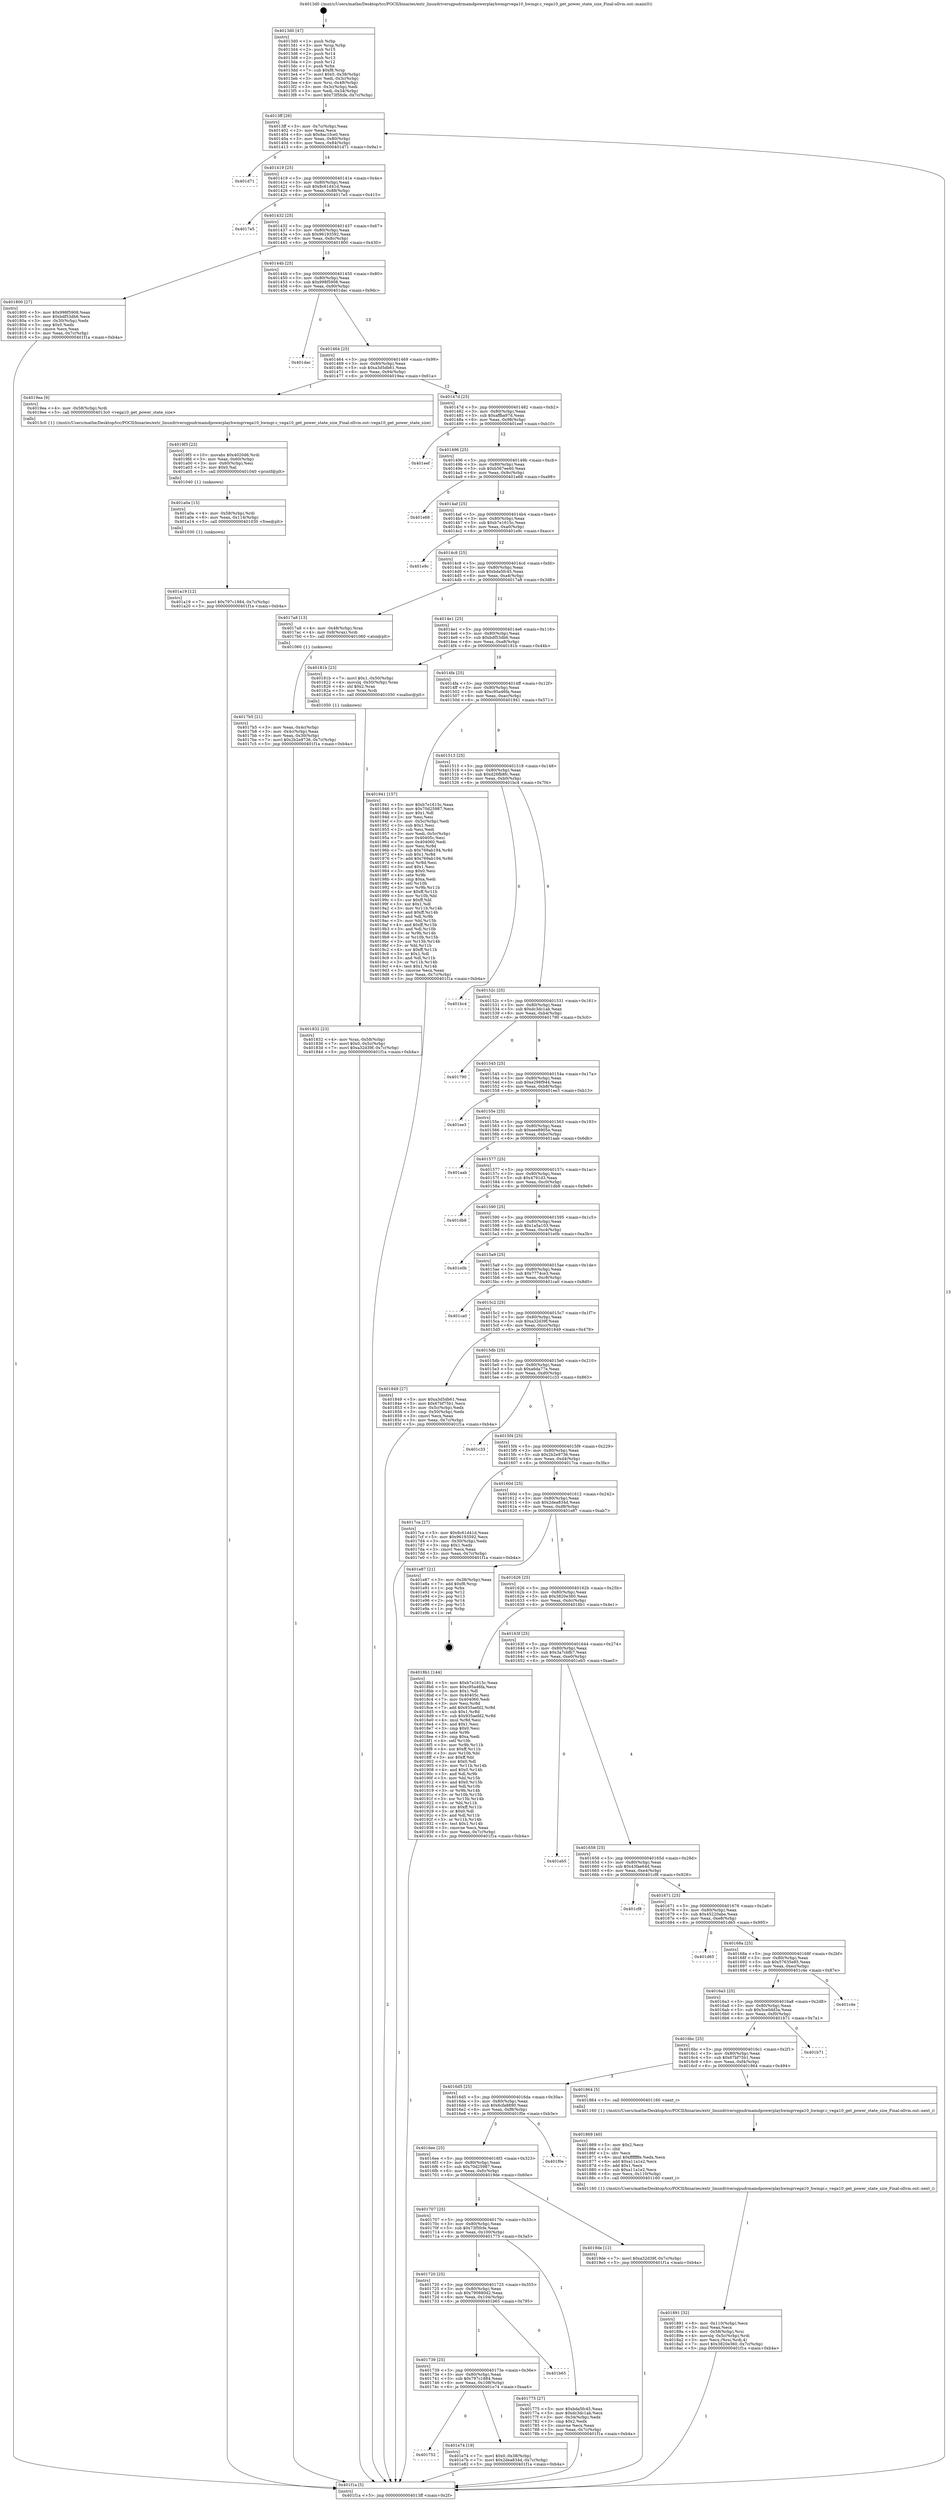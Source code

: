 digraph "0x4013d0" {
  label = "0x4013d0 (/mnt/c/Users/mathe/Desktop/tcc/POCII/binaries/extr_linuxdriversgpudrmamdpowerplayhwmgrvega10_hwmgr.c_vega10_get_power_state_size_Final-ollvm.out::main(0))"
  labelloc = "t"
  node[shape=record]

  Entry [label="",width=0.3,height=0.3,shape=circle,fillcolor=black,style=filled]
  "0x4013ff" [label="{
     0x4013ff [26]\l
     | [instrs]\l
     &nbsp;&nbsp;0x4013ff \<+3\>: mov -0x7c(%rbp),%eax\l
     &nbsp;&nbsp;0x401402 \<+2\>: mov %eax,%ecx\l
     &nbsp;&nbsp;0x401404 \<+6\>: sub $0x8ac1fce0,%ecx\l
     &nbsp;&nbsp;0x40140a \<+3\>: mov %eax,-0x80(%rbp)\l
     &nbsp;&nbsp;0x40140d \<+6\>: mov %ecx,-0x84(%rbp)\l
     &nbsp;&nbsp;0x401413 \<+6\>: je 0000000000401d71 \<main+0x9a1\>\l
  }"]
  "0x401d71" [label="{
     0x401d71\l
  }", style=dashed]
  "0x401419" [label="{
     0x401419 [25]\l
     | [instrs]\l
     &nbsp;&nbsp;0x401419 \<+5\>: jmp 000000000040141e \<main+0x4e\>\l
     &nbsp;&nbsp;0x40141e \<+3\>: mov -0x80(%rbp),%eax\l
     &nbsp;&nbsp;0x401421 \<+5\>: sub $0x8c61d41d,%eax\l
     &nbsp;&nbsp;0x401426 \<+6\>: mov %eax,-0x88(%rbp)\l
     &nbsp;&nbsp;0x40142c \<+6\>: je 00000000004017e5 \<main+0x415\>\l
  }"]
  Exit [label="",width=0.3,height=0.3,shape=circle,fillcolor=black,style=filled,peripheries=2]
  "0x4017e5" [label="{
     0x4017e5\l
  }", style=dashed]
  "0x401432" [label="{
     0x401432 [25]\l
     | [instrs]\l
     &nbsp;&nbsp;0x401432 \<+5\>: jmp 0000000000401437 \<main+0x67\>\l
     &nbsp;&nbsp;0x401437 \<+3\>: mov -0x80(%rbp),%eax\l
     &nbsp;&nbsp;0x40143a \<+5\>: sub $0x96193592,%eax\l
     &nbsp;&nbsp;0x40143f \<+6\>: mov %eax,-0x8c(%rbp)\l
     &nbsp;&nbsp;0x401445 \<+6\>: je 0000000000401800 \<main+0x430\>\l
  }"]
  "0x401752" [label="{
     0x401752\l
  }", style=dashed]
  "0x401800" [label="{
     0x401800 [27]\l
     | [instrs]\l
     &nbsp;&nbsp;0x401800 \<+5\>: mov $0x998f5908,%eax\l
     &nbsp;&nbsp;0x401805 \<+5\>: mov $0xbdf53db6,%ecx\l
     &nbsp;&nbsp;0x40180a \<+3\>: mov -0x30(%rbp),%edx\l
     &nbsp;&nbsp;0x40180d \<+3\>: cmp $0x0,%edx\l
     &nbsp;&nbsp;0x401810 \<+3\>: cmove %ecx,%eax\l
     &nbsp;&nbsp;0x401813 \<+3\>: mov %eax,-0x7c(%rbp)\l
     &nbsp;&nbsp;0x401816 \<+5\>: jmp 0000000000401f1a \<main+0xb4a\>\l
  }"]
  "0x40144b" [label="{
     0x40144b [25]\l
     | [instrs]\l
     &nbsp;&nbsp;0x40144b \<+5\>: jmp 0000000000401450 \<main+0x80\>\l
     &nbsp;&nbsp;0x401450 \<+3\>: mov -0x80(%rbp),%eax\l
     &nbsp;&nbsp;0x401453 \<+5\>: sub $0x998f5908,%eax\l
     &nbsp;&nbsp;0x401458 \<+6\>: mov %eax,-0x90(%rbp)\l
     &nbsp;&nbsp;0x40145e \<+6\>: je 0000000000401dac \<main+0x9dc\>\l
  }"]
  "0x401e74" [label="{
     0x401e74 [19]\l
     | [instrs]\l
     &nbsp;&nbsp;0x401e74 \<+7\>: movl $0x0,-0x38(%rbp)\l
     &nbsp;&nbsp;0x401e7b \<+7\>: movl $0x2dea834d,-0x7c(%rbp)\l
     &nbsp;&nbsp;0x401e82 \<+5\>: jmp 0000000000401f1a \<main+0xb4a\>\l
  }"]
  "0x401dac" [label="{
     0x401dac\l
  }", style=dashed]
  "0x401464" [label="{
     0x401464 [25]\l
     | [instrs]\l
     &nbsp;&nbsp;0x401464 \<+5\>: jmp 0000000000401469 \<main+0x99\>\l
     &nbsp;&nbsp;0x401469 \<+3\>: mov -0x80(%rbp),%eax\l
     &nbsp;&nbsp;0x40146c \<+5\>: sub $0xa3d5db61,%eax\l
     &nbsp;&nbsp;0x401471 \<+6\>: mov %eax,-0x94(%rbp)\l
     &nbsp;&nbsp;0x401477 \<+6\>: je 00000000004019ea \<main+0x61a\>\l
  }"]
  "0x401739" [label="{
     0x401739 [25]\l
     | [instrs]\l
     &nbsp;&nbsp;0x401739 \<+5\>: jmp 000000000040173e \<main+0x36e\>\l
     &nbsp;&nbsp;0x40173e \<+3\>: mov -0x80(%rbp),%eax\l
     &nbsp;&nbsp;0x401741 \<+5\>: sub $0x797c1884,%eax\l
     &nbsp;&nbsp;0x401746 \<+6\>: mov %eax,-0x108(%rbp)\l
     &nbsp;&nbsp;0x40174c \<+6\>: je 0000000000401e74 \<main+0xaa4\>\l
  }"]
  "0x4019ea" [label="{
     0x4019ea [9]\l
     | [instrs]\l
     &nbsp;&nbsp;0x4019ea \<+4\>: mov -0x58(%rbp),%rdi\l
     &nbsp;&nbsp;0x4019ee \<+5\>: call 00000000004013c0 \<vega10_get_power_state_size\>\l
     | [calls]\l
     &nbsp;&nbsp;0x4013c0 \{1\} (/mnt/c/Users/mathe/Desktop/tcc/POCII/binaries/extr_linuxdriversgpudrmamdpowerplayhwmgrvega10_hwmgr.c_vega10_get_power_state_size_Final-ollvm.out::vega10_get_power_state_size)\l
  }"]
  "0x40147d" [label="{
     0x40147d [25]\l
     | [instrs]\l
     &nbsp;&nbsp;0x40147d \<+5\>: jmp 0000000000401482 \<main+0xb2\>\l
     &nbsp;&nbsp;0x401482 \<+3\>: mov -0x80(%rbp),%eax\l
     &nbsp;&nbsp;0x401485 \<+5\>: sub $0xaffba97d,%eax\l
     &nbsp;&nbsp;0x40148a \<+6\>: mov %eax,-0x98(%rbp)\l
     &nbsp;&nbsp;0x401490 \<+6\>: je 0000000000401eef \<main+0xb1f\>\l
  }"]
  "0x401b65" [label="{
     0x401b65\l
  }", style=dashed]
  "0x401eef" [label="{
     0x401eef\l
  }", style=dashed]
  "0x401496" [label="{
     0x401496 [25]\l
     | [instrs]\l
     &nbsp;&nbsp;0x401496 \<+5\>: jmp 000000000040149b \<main+0xcb\>\l
     &nbsp;&nbsp;0x40149b \<+3\>: mov -0x80(%rbp),%eax\l
     &nbsp;&nbsp;0x40149e \<+5\>: sub $0xb567ee40,%eax\l
     &nbsp;&nbsp;0x4014a3 \<+6\>: mov %eax,-0x9c(%rbp)\l
     &nbsp;&nbsp;0x4014a9 \<+6\>: je 0000000000401e68 \<main+0xa98\>\l
  }"]
  "0x401a19" [label="{
     0x401a19 [12]\l
     | [instrs]\l
     &nbsp;&nbsp;0x401a19 \<+7\>: movl $0x797c1884,-0x7c(%rbp)\l
     &nbsp;&nbsp;0x401a20 \<+5\>: jmp 0000000000401f1a \<main+0xb4a\>\l
  }"]
  "0x401e68" [label="{
     0x401e68\l
  }", style=dashed]
  "0x4014af" [label="{
     0x4014af [25]\l
     | [instrs]\l
     &nbsp;&nbsp;0x4014af \<+5\>: jmp 00000000004014b4 \<main+0xe4\>\l
     &nbsp;&nbsp;0x4014b4 \<+3\>: mov -0x80(%rbp),%eax\l
     &nbsp;&nbsp;0x4014b7 \<+5\>: sub $0xb7e1615c,%eax\l
     &nbsp;&nbsp;0x4014bc \<+6\>: mov %eax,-0xa0(%rbp)\l
     &nbsp;&nbsp;0x4014c2 \<+6\>: je 0000000000401e9c \<main+0xacc\>\l
  }"]
  "0x401a0a" [label="{
     0x401a0a [15]\l
     | [instrs]\l
     &nbsp;&nbsp;0x401a0a \<+4\>: mov -0x58(%rbp),%rdi\l
     &nbsp;&nbsp;0x401a0e \<+6\>: mov %eax,-0x114(%rbp)\l
     &nbsp;&nbsp;0x401a14 \<+5\>: call 0000000000401030 \<free@plt\>\l
     | [calls]\l
     &nbsp;&nbsp;0x401030 \{1\} (unknown)\l
  }"]
  "0x401e9c" [label="{
     0x401e9c\l
  }", style=dashed]
  "0x4014c8" [label="{
     0x4014c8 [25]\l
     | [instrs]\l
     &nbsp;&nbsp;0x4014c8 \<+5\>: jmp 00000000004014cd \<main+0xfd\>\l
     &nbsp;&nbsp;0x4014cd \<+3\>: mov -0x80(%rbp),%eax\l
     &nbsp;&nbsp;0x4014d0 \<+5\>: sub $0xbda5fc45,%eax\l
     &nbsp;&nbsp;0x4014d5 \<+6\>: mov %eax,-0xa4(%rbp)\l
     &nbsp;&nbsp;0x4014db \<+6\>: je 00000000004017a8 \<main+0x3d8\>\l
  }"]
  "0x4019f3" [label="{
     0x4019f3 [23]\l
     | [instrs]\l
     &nbsp;&nbsp;0x4019f3 \<+10\>: movabs $0x4020d6,%rdi\l
     &nbsp;&nbsp;0x4019fd \<+3\>: mov %eax,-0x60(%rbp)\l
     &nbsp;&nbsp;0x401a00 \<+3\>: mov -0x60(%rbp),%esi\l
     &nbsp;&nbsp;0x401a03 \<+2\>: mov $0x0,%al\l
     &nbsp;&nbsp;0x401a05 \<+5\>: call 0000000000401040 \<printf@plt\>\l
     | [calls]\l
     &nbsp;&nbsp;0x401040 \{1\} (unknown)\l
  }"]
  "0x4017a8" [label="{
     0x4017a8 [13]\l
     | [instrs]\l
     &nbsp;&nbsp;0x4017a8 \<+4\>: mov -0x48(%rbp),%rax\l
     &nbsp;&nbsp;0x4017ac \<+4\>: mov 0x8(%rax),%rdi\l
     &nbsp;&nbsp;0x4017b0 \<+5\>: call 0000000000401060 \<atoi@plt\>\l
     | [calls]\l
     &nbsp;&nbsp;0x401060 \{1\} (unknown)\l
  }"]
  "0x4014e1" [label="{
     0x4014e1 [25]\l
     | [instrs]\l
     &nbsp;&nbsp;0x4014e1 \<+5\>: jmp 00000000004014e6 \<main+0x116\>\l
     &nbsp;&nbsp;0x4014e6 \<+3\>: mov -0x80(%rbp),%eax\l
     &nbsp;&nbsp;0x4014e9 \<+5\>: sub $0xbdf53db6,%eax\l
     &nbsp;&nbsp;0x4014ee \<+6\>: mov %eax,-0xa8(%rbp)\l
     &nbsp;&nbsp;0x4014f4 \<+6\>: je 000000000040181b \<main+0x44b\>\l
  }"]
  "0x401891" [label="{
     0x401891 [32]\l
     | [instrs]\l
     &nbsp;&nbsp;0x401891 \<+6\>: mov -0x110(%rbp),%ecx\l
     &nbsp;&nbsp;0x401897 \<+3\>: imul %eax,%ecx\l
     &nbsp;&nbsp;0x40189a \<+4\>: mov -0x58(%rbp),%rsi\l
     &nbsp;&nbsp;0x40189e \<+4\>: movslq -0x5c(%rbp),%rdi\l
     &nbsp;&nbsp;0x4018a2 \<+3\>: mov %ecx,(%rsi,%rdi,4)\l
     &nbsp;&nbsp;0x4018a5 \<+7\>: movl $0x3820e360,-0x7c(%rbp)\l
     &nbsp;&nbsp;0x4018ac \<+5\>: jmp 0000000000401f1a \<main+0xb4a\>\l
  }"]
  "0x40181b" [label="{
     0x40181b [23]\l
     | [instrs]\l
     &nbsp;&nbsp;0x40181b \<+7\>: movl $0x1,-0x50(%rbp)\l
     &nbsp;&nbsp;0x401822 \<+4\>: movslq -0x50(%rbp),%rax\l
     &nbsp;&nbsp;0x401826 \<+4\>: shl $0x2,%rax\l
     &nbsp;&nbsp;0x40182a \<+3\>: mov %rax,%rdi\l
     &nbsp;&nbsp;0x40182d \<+5\>: call 0000000000401050 \<malloc@plt\>\l
     | [calls]\l
     &nbsp;&nbsp;0x401050 \{1\} (unknown)\l
  }"]
  "0x4014fa" [label="{
     0x4014fa [25]\l
     | [instrs]\l
     &nbsp;&nbsp;0x4014fa \<+5\>: jmp 00000000004014ff \<main+0x12f\>\l
     &nbsp;&nbsp;0x4014ff \<+3\>: mov -0x80(%rbp),%eax\l
     &nbsp;&nbsp;0x401502 \<+5\>: sub $0xc95a46fa,%eax\l
     &nbsp;&nbsp;0x401507 \<+6\>: mov %eax,-0xac(%rbp)\l
     &nbsp;&nbsp;0x40150d \<+6\>: je 0000000000401941 \<main+0x571\>\l
  }"]
  "0x401869" [label="{
     0x401869 [40]\l
     | [instrs]\l
     &nbsp;&nbsp;0x401869 \<+5\>: mov $0x2,%ecx\l
     &nbsp;&nbsp;0x40186e \<+1\>: cltd\l
     &nbsp;&nbsp;0x40186f \<+2\>: idiv %ecx\l
     &nbsp;&nbsp;0x401871 \<+6\>: imul $0xfffffffe,%edx,%ecx\l
     &nbsp;&nbsp;0x401877 \<+6\>: add $0xa11a1e2,%ecx\l
     &nbsp;&nbsp;0x40187d \<+3\>: add $0x1,%ecx\l
     &nbsp;&nbsp;0x401880 \<+6\>: sub $0xa11a1e2,%ecx\l
     &nbsp;&nbsp;0x401886 \<+6\>: mov %ecx,-0x110(%rbp)\l
     &nbsp;&nbsp;0x40188c \<+5\>: call 0000000000401160 \<next_i\>\l
     | [calls]\l
     &nbsp;&nbsp;0x401160 \{1\} (/mnt/c/Users/mathe/Desktop/tcc/POCII/binaries/extr_linuxdriversgpudrmamdpowerplayhwmgrvega10_hwmgr.c_vega10_get_power_state_size_Final-ollvm.out::next_i)\l
  }"]
  "0x401941" [label="{
     0x401941 [157]\l
     | [instrs]\l
     &nbsp;&nbsp;0x401941 \<+5\>: mov $0xb7e1615c,%eax\l
     &nbsp;&nbsp;0x401946 \<+5\>: mov $0x70d25987,%ecx\l
     &nbsp;&nbsp;0x40194b \<+2\>: mov $0x1,%dl\l
     &nbsp;&nbsp;0x40194d \<+2\>: xor %esi,%esi\l
     &nbsp;&nbsp;0x40194f \<+3\>: mov -0x5c(%rbp),%edi\l
     &nbsp;&nbsp;0x401952 \<+3\>: sub $0x1,%esi\l
     &nbsp;&nbsp;0x401955 \<+2\>: sub %esi,%edi\l
     &nbsp;&nbsp;0x401957 \<+3\>: mov %edi,-0x5c(%rbp)\l
     &nbsp;&nbsp;0x40195a \<+7\>: mov 0x40405c,%esi\l
     &nbsp;&nbsp;0x401961 \<+7\>: mov 0x404060,%edi\l
     &nbsp;&nbsp;0x401968 \<+3\>: mov %esi,%r8d\l
     &nbsp;&nbsp;0x40196b \<+7\>: sub $0x769ab194,%r8d\l
     &nbsp;&nbsp;0x401972 \<+4\>: sub $0x1,%r8d\l
     &nbsp;&nbsp;0x401976 \<+7\>: add $0x769ab194,%r8d\l
     &nbsp;&nbsp;0x40197d \<+4\>: imul %r8d,%esi\l
     &nbsp;&nbsp;0x401981 \<+3\>: and $0x1,%esi\l
     &nbsp;&nbsp;0x401984 \<+3\>: cmp $0x0,%esi\l
     &nbsp;&nbsp;0x401987 \<+4\>: sete %r9b\l
     &nbsp;&nbsp;0x40198b \<+3\>: cmp $0xa,%edi\l
     &nbsp;&nbsp;0x40198e \<+4\>: setl %r10b\l
     &nbsp;&nbsp;0x401992 \<+3\>: mov %r9b,%r11b\l
     &nbsp;&nbsp;0x401995 \<+4\>: xor $0xff,%r11b\l
     &nbsp;&nbsp;0x401999 \<+3\>: mov %r10b,%bl\l
     &nbsp;&nbsp;0x40199c \<+3\>: xor $0xff,%bl\l
     &nbsp;&nbsp;0x40199f \<+3\>: xor $0x1,%dl\l
     &nbsp;&nbsp;0x4019a2 \<+3\>: mov %r11b,%r14b\l
     &nbsp;&nbsp;0x4019a5 \<+4\>: and $0xff,%r14b\l
     &nbsp;&nbsp;0x4019a9 \<+3\>: and %dl,%r9b\l
     &nbsp;&nbsp;0x4019ac \<+3\>: mov %bl,%r15b\l
     &nbsp;&nbsp;0x4019af \<+4\>: and $0xff,%r15b\l
     &nbsp;&nbsp;0x4019b3 \<+3\>: and %dl,%r10b\l
     &nbsp;&nbsp;0x4019b6 \<+3\>: or %r9b,%r14b\l
     &nbsp;&nbsp;0x4019b9 \<+3\>: or %r10b,%r15b\l
     &nbsp;&nbsp;0x4019bc \<+3\>: xor %r15b,%r14b\l
     &nbsp;&nbsp;0x4019bf \<+3\>: or %bl,%r11b\l
     &nbsp;&nbsp;0x4019c2 \<+4\>: xor $0xff,%r11b\l
     &nbsp;&nbsp;0x4019c6 \<+3\>: or $0x1,%dl\l
     &nbsp;&nbsp;0x4019c9 \<+3\>: and %dl,%r11b\l
     &nbsp;&nbsp;0x4019cc \<+3\>: or %r11b,%r14b\l
     &nbsp;&nbsp;0x4019cf \<+4\>: test $0x1,%r14b\l
     &nbsp;&nbsp;0x4019d3 \<+3\>: cmovne %ecx,%eax\l
     &nbsp;&nbsp;0x4019d6 \<+3\>: mov %eax,-0x7c(%rbp)\l
     &nbsp;&nbsp;0x4019d9 \<+5\>: jmp 0000000000401f1a \<main+0xb4a\>\l
  }"]
  "0x401513" [label="{
     0x401513 [25]\l
     | [instrs]\l
     &nbsp;&nbsp;0x401513 \<+5\>: jmp 0000000000401518 \<main+0x148\>\l
     &nbsp;&nbsp;0x401518 \<+3\>: mov -0x80(%rbp),%eax\l
     &nbsp;&nbsp;0x40151b \<+5\>: sub $0xd26fb8fc,%eax\l
     &nbsp;&nbsp;0x401520 \<+6\>: mov %eax,-0xb0(%rbp)\l
     &nbsp;&nbsp;0x401526 \<+6\>: je 0000000000401bc4 \<main+0x7f4\>\l
  }"]
  "0x401832" [label="{
     0x401832 [23]\l
     | [instrs]\l
     &nbsp;&nbsp;0x401832 \<+4\>: mov %rax,-0x58(%rbp)\l
     &nbsp;&nbsp;0x401836 \<+7\>: movl $0x0,-0x5c(%rbp)\l
     &nbsp;&nbsp;0x40183d \<+7\>: movl $0xa32d39f,-0x7c(%rbp)\l
     &nbsp;&nbsp;0x401844 \<+5\>: jmp 0000000000401f1a \<main+0xb4a\>\l
  }"]
  "0x401bc4" [label="{
     0x401bc4\l
  }", style=dashed]
  "0x40152c" [label="{
     0x40152c [25]\l
     | [instrs]\l
     &nbsp;&nbsp;0x40152c \<+5\>: jmp 0000000000401531 \<main+0x161\>\l
     &nbsp;&nbsp;0x401531 \<+3\>: mov -0x80(%rbp),%eax\l
     &nbsp;&nbsp;0x401534 \<+5\>: sub $0xdc3dc1ab,%eax\l
     &nbsp;&nbsp;0x401539 \<+6\>: mov %eax,-0xb4(%rbp)\l
     &nbsp;&nbsp;0x40153f \<+6\>: je 0000000000401790 \<main+0x3c0\>\l
  }"]
  "0x4017b5" [label="{
     0x4017b5 [21]\l
     | [instrs]\l
     &nbsp;&nbsp;0x4017b5 \<+3\>: mov %eax,-0x4c(%rbp)\l
     &nbsp;&nbsp;0x4017b8 \<+3\>: mov -0x4c(%rbp),%eax\l
     &nbsp;&nbsp;0x4017bb \<+3\>: mov %eax,-0x30(%rbp)\l
     &nbsp;&nbsp;0x4017be \<+7\>: movl $0x2b2e9736,-0x7c(%rbp)\l
     &nbsp;&nbsp;0x4017c5 \<+5\>: jmp 0000000000401f1a \<main+0xb4a\>\l
  }"]
  "0x401790" [label="{
     0x401790\l
  }", style=dashed]
  "0x401545" [label="{
     0x401545 [25]\l
     | [instrs]\l
     &nbsp;&nbsp;0x401545 \<+5\>: jmp 000000000040154a \<main+0x17a\>\l
     &nbsp;&nbsp;0x40154a \<+3\>: mov -0x80(%rbp),%eax\l
     &nbsp;&nbsp;0x40154d \<+5\>: sub $0xe298f944,%eax\l
     &nbsp;&nbsp;0x401552 \<+6\>: mov %eax,-0xb8(%rbp)\l
     &nbsp;&nbsp;0x401558 \<+6\>: je 0000000000401ee3 \<main+0xb13\>\l
  }"]
  "0x4013d0" [label="{
     0x4013d0 [47]\l
     | [instrs]\l
     &nbsp;&nbsp;0x4013d0 \<+1\>: push %rbp\l
     &nbsp;&nbsp;0x4013d1 \<+3\>: mov %rsp,%rbp\l
     &nbsp;&nbsp;0x4013d4 \<+2\>: push %r15\l
     &nbsp;&nbsp;0x4013d6 \<+2\>: push %r14\l
     &nbsp;&nbsp;0x4013d8 \<+2\>: push %r13\l
     &nbsp;&nbsp;0x4013da \<+2\>: push %r12\l
     &nbsp;&nbsp;0x4013dc \<+1\>: push %rbx\l
     &nbsp;&nbsp;0x4013dd \<+7\>: sub $0xf8,%rsp\l
     &nbsp;&nbsp;0x4013e4 \<+7\>: movl $0x0,-0x38(%rbp)\l
     &nbsp;&nbsp;0x4013eb \<+3\>: mov %edi,-0x3c(%rbp)\l
     &nbsp;&nbsp;0x4013ee \<+4\>: mov %rsi,-0x48(%rbp)\l
     &nbsp;&nbsp;0x4013f2 \<+3\>: mov -0x3c(%rbp),%edi\l
     &nbsp;&nbsp;0x4013f5 \<+3\>: mov %edi,-0x34(%rbp)\l
     &nbsp;&nbsp;0x4013f8 \<+7\>: movl $0x73f5fcfe,-0x7c(%rbp)\l
  }"]
  "0x401ee3" [label="{
     0x401ee3\l
  }", style=dashed]
  "0x40155e" [label="{
     0x40155e [25]\l
     | [instrs]\l
     &nbsp;&nbsp;0x40155e \<+5\>: jmp 0000000000401563 \<main+0x193\>\l
     &nbsp;&nbsp;0x401563 \<+3\>: mov -0x80(%rbp),%eax\l
     &nbsp;&nbsp;0x401566 \<+5\>: sub $0xeee8905e,%eax\l
     &nbsp;&nbsp;0x40156b \<+6\>: mov %eax,-0xbc(%rbp)\l
     &nbsp;&nbsp;0x401571 \<+6\>: je 0000000000401aab \<main+0x6db\>\l
  }"]
  "0x401f1a" [label="{
     0x401f1a [5]\l
     | [instrs]\l
     &nbsp;&nbsp;0x401f1a \<+5\>: jmp 00000000004013ff \<main+0x2f\>\l
  }"]
  "0x401aab" [label="{
     0x401aab\l
  }", style=dashed]
  "0x401577" [label="{
     0x401577 [25]\l
     | [instrs]\l
     &nbsp;&nbsp;0x401577 \<+5\>: jmp 000000000040157c \<main+0x1ac\>\l
     &nbsp;&nbsp;0x40157c \<+3\>: mov -0x80(%rbp),%eax\l
     &nbsp;&nbsp;0x40157f \<+5\>: sub $0x4791d3,%eax\l
     &nbsp;&nbsp;0x401584 \<+6\>: mov %eax,-0xc0(%rbp)\l
     &nbsp;&nbsp;0x40158a \<+6\>: je 0000000000401db8 \<main+0x9e8\>\l
  }"]
  "0x401720" [label="{
     0x401720 [25]\l
     | [instrs]\l
     &nbsp;&nbsp;0x401720 \<+5\>: jmp 0000000000401725 \<main+0x355\>\l
     &nbsp;&nbsp;0x401725 \<+3\>: mov -0x80(%rbp),%eax\l
     &nbsp;&nbsp;0x401728 \<+5\>: sub $0x790880d2,%eax\l
     &nbsp;&nbsp;0x40172d \<+6\>: mov %eax,-0x104(%rbp)\l
     &nbsp;&nbsp;0x401733 \<+6\>: je 0000000000401b65 \<main+0x795\>\l
  }"]
  "0x401db8" [label="{
     0x401db8\l
  }", style=dashed]
  "0x401590" [label="{
     0x401590 [25]\l
     | [instrs]\l
     &nbsp;&nbsp;0x401590 \<+5\>: jmp 0000000000401595 \<main+0x1c5\>\l
     &nbsp;&nbsp;0x401595 \<+3\>: mov -0x80(%rbp),%eax\l
     &nbsp;&nbsp;0x401598 \<+5\>: sub $0x1a5a103,%eax\l
     &nbsp;&nbsp;0x40159d \<+6\>: mov %eax,-0xc4(%rbp)\l
     &nbsp;&nbsp;0x4015a3 \<+6\>: je 0000000000401e0b \<main+0xa3b\>\l
  }"]
  "0x401775" [label="{
     0x401775 [27]\l
     | [instrs]\l
     &nbsp;&nbsp;0x401775 \<+5\>: mov $0xbda5fc45,%eax\l
     &nbsp;&nbsp;0x40177a \<+5\>: mov $0xdc3dc1ab,%ecx\l
     &nbsp;&nbsp;0x40177f \<+3\>: mov -0x34(%rbp),%edx\l
     &nbsp;&nbsp;0x401782 \<+3\>: cmp $0x2,%edx\l
     &nbsp;&nbsp;0x401785 \<+3\>: cmovne %ecx,%eax\l
     &nbsp;&nbsp;0x401788 \<+3\>: mov %eax,-0x7c(%rbp)\l
     &nbsp;&nbsp;0x40178b \<+5\>: jmp 0000000000401f1a \<main+0xb4a\>\l
  }"]
  "0x401e0b" [label="{
     0x401e0b\l
  }", style=dashed]
  "0x4015a9" [label="{
     0x4015a9 [25]\l
     | [instrs]\l
     &nbsp;&nbsp;0x4015a9 \<+5\>: jmp 00000000004015ae \<main+0x1de\>\l
     &nbsp;&nbsp;0x4015ae \<+3\>: mov -0x80(%rbp),%eax\l
     &nbsp;&nbsp;0x4015b1 \<+5\>: sub $0x7774ce3,%eax\l
     &nbsp;&nbsp;0x4015b6 \<+6\>: mov %eax,-0xc8(%rbp)\l
     &nbsp;&nbsp;0x4015bc \<+6\>: je 0000000000401ca0 \<main+0x8d0\>\l
  }"]
  "0x401707" [label="{
     0x401707 [25]\l
     | [instrs]\l
     &nbsp;&nbsp;0x401707 \<+5\>: jmp 000000000040170c \<main+0x33c\>\l
     &nbsp;&nbsp;0x40170c \<+3\>: mov -0x80(%rbp),%eax\l
     &nbsp;&nbsp;0x40170f \<+5\>: sub $0x73f5fcfe,%eax\l
     &nbsp;&nbsp;0x401714 \<+6\>: mov %eax,-0x100(%rbp)\l
     &nbsp;&nbsp;0x40171a \<+6\>: je 0000000000401775 \<main+0x3a5\>\l
  }"]
  "0x401ca0" [label="{
     0x401ca0\l
  }", style=dashed]
  "0x4015c2" [label="{
     0x4015c2 [25]\l
     | [instrs]\l
     &nbsp;&nbsp;0x4015c2 \<+5\>: jmp 00000000004015c7 \<main+0x1f7\>\l
     &nbsp;&nbsp;0x4015c7 \<+3\>: mov -0x80(%rbp),%eax\l
     &nbsp;&nbsp;0x4015ca \<+5\>: sub $0xa32d39f,%eax\l
     &nbsp;&nbsp;0x4015cf \<+6\>: mov %eax,-0xcc(%rbp)\l
     &nbsp;&nbsp;0x4015d5 \<+6\>: je 0000000000401849 \<main+0x479\>\l
  }"]
  "0x4019de" [label="{
     0x4019de [12]\l
     | [instrs]\l
     &nbsp;&nbsp;0x4019de \<+7\>: movl $0xa32d39f,-0x7c(%rbp)\l
     &nbsp;&nbsp;0x4019e5 \<+5\>: jmp 0000000000401f1a \<main+0xb4a\>\l
  }"]
  "0x401849" [label="{
     0x401849 [27]\l
     | [instrs]\l
     &nbsp;&nbsp;0x401849 \<+5\>: mov $0xa3d5db61,%eax\l
     &nbsp;&nbsp;0x40184e \<+5\>: mov $0x67bf75b1,%ecx\l
     &nbsp;&nbsp;0x401853 \<+3\>: mov -0x5c(%rbp),%edx\l
     &nbsp;&nbsp;0x401856 \<+3\>: cmp -0x50(%rbp),%edx\l
     &nbsp;&nbsp;0x401859 \<+3\>: cmovl %ecx,%eax\l
     &nbsp;&nbsp;0x40185c \<+3\>: mov %eax,-0x7c(%rbp)\l
     &nbsp;&nbsp;0x40185f \<+5\>: jmp 0000000000401f1a \<main+0xb4a\>\l
  }"]
  "0x4015db" [label="{
     0x4015db [25]\l
     | [instrs]\l
     &nbsp;&nbsp;0x4015db \<+5\>: jmp 00000000004015e0 \<main+0x210\>\l
     &nbsp;&nbsp;0x4015e0 \<+3\>: mov -0x80(%rbp),%eax\l
     &nbsp;&nbsp;0x4015e3 \<+5\>: sub $0xa6da77e,%eax\l
     &nbsp;&nbsp;0x4015e8 \<+6\>: mov %eax,-0xd0(%rbp)\l
     &nbsp;&nbsp;0x4015ee \<+6\>: je 0000000000401c33 \<main+0x863\>\l
  }"]
  "0x4016ee" [label="{
     0x4016ee [25]\l
     | [instrs]\l
     &nbsp;&nbsp;0x4016ee \<+5\>: jmp 00000000004016f3 \<main+0x323\>\l
     &nbsp;&nbsp;0x4016f3 \<+3\>: mov -0x80(%rbp),%eax\l
     &nbsp;&nbsp;0x4016f6 \<+5\>: sub $0x70d25987,%eax\l
     &nbsp;&nbsp;0x4016fb \<+6\>: mov %eax,-0xfc(%rbp)\l
     &nbsp;&nbsp;0x401701 \<+6\>: je 00000000004019de \<main+0x60e\>\l
  }"]
  "0x401c33" [label="{
     0x401c33\l
  }", style=dashed]
  "0x4015f4" [label="{
     0x4015f4 [25]\l
     | [instrs]\l
     &nbsp;&nbsp;0x4015f4 \<+5\>: jmp 00000000004015f9 \<main+0x229\>\l
     &nbsp;&nbsp;0x4015f9 \<+3\>: mov -0x80(%rbp),%eax\l
     &nbsp;&nbsp;0x4015fc \<+5\>: sub $0x2b2e9736,%eax\l
     &nbsp;&nbsp;0x401601 \<+6\>: mov %eax,-0xd4(%rbp)\l
     &nbsp;&nbsp;0x401607 \<+6\>: je 00000000004017ca \<main+0x3fa\>\l
  }"]
  "0x401f0e" [label="{
     0x401f0e\l
  }", style=dashed]
  "0x4017ca" [label="{
     0x4017ca [27]\l
     | [instrs]\l
     &nbsp;&nbsp;0x4017ca \<+5\>: mov $0x8c61d41d,%eax\l
     &nbsp;&nbsp;0x4017cf \<+5\>: mov $0x96193592,%ecx\l
     &nbsp;&nbsp;0x4017d4 \<+3\>: mov -0x30(%rbp),%edx\l
     &nbsp;&nbsp;0x4017d7 \<+3\>: cmp $0x1,%edx\l
     &nbsp;&nbsp;0x4017da \<+3\>: cmovl %ecx,%eax\l
     &nbsp;&nbsp;0x4017dd \<+3\>: mov %eax,-0x7c(%rbp)\l
     &nbsp;&nbsp;0x4017e0 \<+5\>: jmp 0000000000401f1a \<main+0xb4a\>\l
  }"]
  "0x40160d" [label="{
     0x40160d [25]\l
     | [instrs]\l
     &nbsp;&nbsp;0x40160d \<+5\>: jmp 0000000000401612 \<main+0x242\>\l
     &nbsp;&nbsp;0x401612 \<+3\>: mov -0x80(%rbp),%eax\l
     &nbsp;&nbsp;0x401615 \<+5\>: sub $0x2dea834d,%eax\l
     &nbsp;&nbsp;0x40161a \<+6\>: mov %eax,-0xd8(%rbp)\l
     &nbsp;&nbsp;0x401620 \<+6\>: je 0000000000401e87 \<main+0xab7\>\l
  }"]
  "0x4016d5" [label="{
     0x4016d5 [25]\l
     | [instrs]\l
     &nbsp;&nbsp;0x4016d5 \<+5\>: jmp 00000000004016da \<main+0x30a\>\l
     &nbsp;&nbsp;0x4016da \<+3\>: mov -0x80(%rbp),%eax\l
     &nbsp;&nbsp;0x4016dd \<+5\>: sub $0x6cfa8890,%eax\l
     &nbsp;&nbsp;0x4016e2 \<+6\>: mov %eax,-0xf8(%rbp)\l
     &nbsp;&nbsp;0x4016e8 \<+6\>: je 0000000000401f0e \<main+0xb3e\>\l
  }"]
  "0x401e87" [label="{
     0x401e87 [21]\l
     | [instrs]\l
     &nbsp;&nbsp;0x401e87 \<+3\>: mov -0x38(%rbp),%eax\l
     &nbsp;&nbsp;0x401e8a \<+7\>: add $0xf8,%rsp\l
     &nbsp;&nbsp;0x401e91 \<+1\>: pop %rbx\l
     &nbsp;&nbsp;0x401e92 \<+2\>: pop %r12\l
     &nbsp;&nbsp;0x401e94 \<+2\>: pop %r13\l
     &nbsp;&nbsp;0x401e96 \<+2\>: pop %r14\l
     &nbsp;&nbsp;0x401e98 \<+2\>: pop %r15\l
     &nbsp;&nbsp;0x401e9a \<+1\>: pop %rbp\l
     &nbsp;&nbsp;0x401e9b \<+1\>: ret\l
  }"]
  "0x401626" [label="{
     0x401626 [25]\l
     | [instrs]\l
     &nbsp;&nbsp;0x401626 \<+5\>: jmp 000000000040162b \<main+0x25b\>\l
     &nbsp;&nbsp;0x40162b \<+3\>: mov -0x80(%rbp),%eax\l
     &nbsp;&nbsp;0x40162e \<+5\>: sub $0x3820e360,%eax\l
     &nbsp;&nbsp;0x401633 \<+6\>: mov %eax,-0xdc(%rbp)\l
     &nbsp;&nbsp;0x401639 \<+6\>: je 00000000004018b1 \<main+0x4e1\>\l
  }"]
  "0x401864" [label="{
     0x401864 [5]\l
     | [instrs]\l
     &nbsp;&nbsp;0x401864 \<+5\>: call 0000000000401160 \<next_i\>\l
     | [calls]\l
     &nbsp;&nbsp;0x401160 \{1\} (/mnt/c/Users/mathe/Desktop/tcc/POCII/binaries/extr_linuxdriversgpudrmamdpowerplayhwmgrvega10_hwmgr.c_vega10_get_power_state_size_Final-ollvm.out::next_i)\l
  }"]
  "0x4018b1" [label="{
     0x4018b1 [144]\l
     | [instrs]\l
     &nbsp;&nbsp;0x4018b1 \<+5\>: mov $0xb7e1615c,%eax\l
     &nbsp;&nbsp;0x4018b6 \<+5\>: mov $0xc95a46fa,%ecx\l
     &nbsp;&nbsp;0x4018bb \<+2\>: mov $0x1,%dl\l
     &nbsp;&nbsp;0x4018bd \<+7\>: mov 0x40405c,%esi\l
     &nbsp;&nbsp;0x4018c4 \<+7\>: mov 0x404060,%edi\l
     &nbsp;&nbsp;0x4018cb \<+3\>: mov %esi,%r8d\l
     &nbsp;&nbsp;0x4018ce \<+7\>: add $0x935aefd2,%r8d\l
     &nbsp;&nbsp;0x4018d5 \<+4\>: sub $0x1,%r8d\l
     &nbsp;&nbsp;0x4018d9 \<+7\>: sub $0x935aefd2,%r8d\l
     &nbsp;&nbsp;0x4018e0 \<+4\>: imul %r8d,%esi\l
     &nbsp;&nbsp;0x4018e4 \<+3\>: and $0x1,%esi\l
     &nbsp;&nbsp;0x4018e7 \<+3\>: cmp $0x0,%esi\l
     &nbsp;&nbsp;0x4018ea \<+4\>: sete %r9b\l
     &nbsp;&nbsp;0x4018ee \<+3\>: cmp $0xa,%edi\l
     &nbsp;&nbsp;0x4018f1 \<+4\>: setl %r10b\l
     &nbsp;&nbsp;0x4018f5 \<+3\>: mov %r9b,%r11b\l
     &nbsp;&nbsp;0x4018f8 \<+4\>: xor $0xff,%r11b\l
     &nbsp;&nbsp;0x4018fc \<+3\>: mov %r10b,%bl\l
     &nbsp;&nbsp;0x4018ff \<+3\>: xor $0xff,%bl\l
     &nbsp;&nbsp;0x401902 \<+3\>: xor $0x0,%dl\l
     &nbsp;&nbsp;0x401905 \<+3\>: mov %r11b,%r14b\l
     &nbsp;&nbsp;0x401908 \<+4\>: and $0x0,%r14b\l
     &nbsp;&nbsp;0x40190c \<+3\>: and %dl,%r9b\l
     &nbsp;&nbsp;0x40190f \<+3\>: mov %bl,%r15b\l
     &nbsp;&nbsp;0x401912 \<+4\>: and $0x0,%r15b\l
     &nbsp;&nbsp;0x401916 \<+3\>: and %dl,%r10b\l
     &nbsp;&nbsp;0x401919 \<+3\>: or %r9b,%r14b\l
     &nbsp;&nbsp;0x40191c \<+3\>: or %r10b,%r15b\l
     &nbsp;&nbsp;0x40191f \<+3\>: xor %r15b,%r14b\l
     &nbsp;&nbsp;0x401922 \<+3\>: or %bl,%r11b\l
     &nbsp;&nbsp;0x401925 \<+4\>: xor $0xff,%r11b\l
     &nbsp;&nbsp;0x401929 \<+3\>: or $0x0,%dl\l
     &nbsp;&nbsp;0x40192c \<+3\>: and %dl,%r11b\l
     &nbsp;&nbsp;0x40192f \<+3\>: or %r11b,%r14b\l
     &nbsp;&nbsp;0x401932 \<+4\>: test $0x1,%r14b\l
     &nbsp;&nbsp;0x401936 \<+3\>: cmovne %ecx,%eax\l
     &nbsp;&nbsp;0x401939 \<+3\>: mov %eax,-0x7c(%rbp)\l
     &nbsp;&nbsp;0x40193c \<+5\>: jmp 0000000000401f1a \<main+0xb4a\>\l
  }"]
  "0x40163f" [label="{
     0x40163f [25]\l
     | [instrs]\l
     &nbsp;&nbsp;0x40163f \<+5\>: jmp 0000000000401644 \<main+0x274\>\l
     &nbsp;&nbsp;0x401644 \<+3\>: mov -0x80(%rbp),%eax\l
     &nbsp;&nbsp;0x401647 \<+5\>: sub $0x3a7cbfb7,%eax\l
     &nbsp;&nbsp;0x40164c \<+6\>: mov %eax,-0xe0(%rbp)\l
     &nbsp;&nbsp;0x401652 \<+6\>: je 0000000000401eb5 \<main+0xae5\>\l
  }"]
  "0x4016bc" [label="{
     0x4016bc [25]\l
     | [instrs]\l
     &nbsp;&nbsp;0x4016bc \<+5\>: jmp 00000000004016c1 \<main+0x2f1\>\l
     &nbsp;&nbsp;0x4016c1 \<+3\>: mov -0x80(%rbp),%eax\l
     &nbsp;&nbsp;0x4016c4 \<+5\>: sub $0x67bf75b1,%eax\l
     &nbsp;&nbsp;0x4016c9 \<+6\>: mov %eax,-0xf4(%rbp)\l
     &nbsp;&nbsp;0x4016cf \<+6\>: je 0000000000401864 \<main+0x494\>\l
  }"]
  "0x401eb5" [label="{
     0x401eb5\l
  }", style=dashed]
  "0x401658" [label="{
     0x401658 [25]\l
     | [instrs]\l
     &nbsp;&nbsp;0x401658 \<+5\>: jmp 000000000040165d \<main+0x28d\>\l
     &nbsp;&nbsp;0x40165d \<+3\>: mov -0x80(%rbp),%eax\l
     &nbsp;&nbsp;0x401660 \<+5\>: sub $0x43fae64d,%eax\l
     &nbsp;&nbsp;0x401665 \<+6\>: mov %eax,-0xe4(%rbp)\l
     &nbsp;&nbsp;0x40166b \<+6\>: je 0000000000401cf8 \<main+0x928\>\l
  }"]
  "0x401b71" [label="{
     0x401b71\l
  }", style=dashed]
  "0x401cf8" [label="{
     0x401cf8\l
  }", style=dashed]
  "0x401671" [label="{
     0x401671 [25]\l
     | [instrs]\l
     &nbsp;&nbsp;0x401671 \<+5\>: jmp 0000000000401676 \<main+0x2a6\>\l
     &nbsp;&nbsp;0x401676 \<+3\>: mov -0x80(%rbp),%eax\l
     &nbsp;&nbsp;0x401679 \<+5\>: sub $0x45220abe,%eax\l
     &nbsp;&nbsp;0x40167e \<+6\>: mov %eax,-0xe8(%rbp)\l
     &nbsp;&nbsp;0x401684 \<+6\>: je 0000000000401d65 \<main+0x995\>\l
  }"]
  "0x4016a3" [label="{
     0x4016a3 [25]\l
     | [instrs]\l
     &nbsp;&nbsp;0x4016a3 \<+5\>: jmp 00000000004016a8 \<main+0x2d8\>\l
     &nbsp;&nbsp;0x4016a8 \<+3\>: mov -0x80(%rbp),%eax\l
     &nbsp;&nbsp;0x4016ab \<+5\>: sub $0x5ce0dd3a,%eax\l
     &nbsp;&nbsp;0x4016b0 \<+6\>: mov %eax,-0xf0(%rbp)\l
     &nbsp;&nbsp;0x4016b6 \<+6\>: je 0000000000401b71 \<main+0x7a1\>\l
  }"]
  "0x401d65" [label="{
     0x401d65\l
  }", style=dashed]
  "0x40168a" [label="{
     0x40168a [25]\l
     | [instrs]\l
     &nbsp;&nbsp;0x40168a \<+5\>: jmp 000000000040168f \<main+0x2bf\>\l
     &nbsp;&nbsp;0x40168f \<+3\>: mov -0x80(%rbp),%eax\l
     &nbsp;&nbsp;0x401692 \<+5\>: sub $0x57635e85,%eax\l
     &nbsp;&nbsp;0x401697 \<+6\>: mov %eax,-0xec(%rbp)\l
     &nbsp;&nbsp;0x40169d \<+6\>: je 0000000000401c4e \<main+0x87e\>\l
  }"]
  "0x401c4e" [label="{
     0x401c4e\l
  }", style=dashed]
  Entry -> "0x4013d0" [label=" 1"]
  "0x4013ff" -> "0x401d71" [label=" 0"]
  "0x4013ff" -> "0x401419" [label=" 14"]
  "0x401e87" -> Exit [label=" 1"]
  "0x401419" -> "0x4017e5" [label=" 0"]
  "0x401419" -> "0x401432" [label=" 14"]
  "0x401e74" -> "0x401f1a" [label=" 1"]
  "0x401432" -> "0x401800" [label=" 1"]
  "0x401432" -> "0x40144b" [label=" 13"]
  "0x401739" -> "0x401752" [label=" 0"]
  "0x40144b" -> "0x401dac" [label=" 0"]
  "0x40144b" -> "0x401464" [label=" 13"]
  "0x401739" -> "0x401e74" [label=" 1"]
  "0x401464" -> "0x4019ea" [label=" 1"]
  "0x401464" -> "0x40147d" [label=" 12"]
  "0x401720" -> "0x401739" [label=" 1"]
  "0x40147d" -> "0x401eef" [label=" 0"]
  "0x40147d" -> "0x401496" [label=" 12"]
  "0x401720" -> "0x401b65" [label=" 0"]
  "0x401496" -> "0x401e68" [label=" 0"]
  "0x401496" -> "0x4014af" [label=" 12"]
  "0x401a19" -> "0x401f1a" [label=" 1"]
  "0x4014af" -> "0x401e9c" [label=" 0"]
  "0x4014af" -> "0x4014c8" [label=" 12"]
  "0x401a0a" -> "0x401a19" [label=" 1"]
  "0x4014c8" -> "0x4017a8" [label=" 1"]
  "0x4014c8" -> "0x4014e1" [label=" 11"]
  "0x4019f3" -> "0x401a0a" [label=" 1"]
  "0x4014e1" -> "0x40181b" [label=" 1"]
  "0x4014e1" -> "0x4014fa" [label=" 10"]
  "0x4019ea" -> "0x4019f3" [label=" 1"]
  "0x4014fa" -> "0x401941" [label=" 1"]
  "0x4014fa" -> "0x401513" [label=" 9"]
  "0x4019de" -> "0x401f1a" [label=" 1"]
  "0x401513" -> "0x401bc4" [label=" 0"]
  "0x401513" -> "0x40152c" [label=" 9"]
  "0x401941" -> "0x401f1a" [label=" 1"]
  "0x40152c" -> "0x401790" [label=" 0"]
  "0x40152c" -> "0x401545" [label=" 9"]
  "0x4018b1" -> "0x401f1a" [label=" 1"]
  "0x401545" -> "0x401ee3" [label=" 0"]
  "0x401545" -> "0x40155e" [label=" 9"]
  "0x401891" -> "0x401f1a" [label=" 1"]
  "0x40155e" -> "0x401aab" [label=" 0"]
  "0x40155e" -> "0x401577" [label=" 9"]
  "0x401869" -> "0x401891" [label=" 1"]
  "0x401577" -> "0x401db8" [label=" 0"]
  "0x401577" -> "0x401590" [label=" 9"]
  "0x401864" -> "0x401869" [label=" 1"]
  "0x401590" -> "0x401e0b" [label=" 0"]
  "0x401590" -> "0x4015a9" [label=" 9"]
  "0x401849" -> "0x401f1a" [label=" 2"]
  "0x4015a9" -> "0x401ca0" [label=" 0"]
  "0x4015a9" -> "0x4015c2" [label=" 9"]
  "0x40181b" -> "0x401832" [label=" 1"]
  "0x4015c2" -> "0x401849" [label=" 2"]
  "0x4015c2" -> "0x4015db" [label=" 7"]
  "0x401800" -> "0x401f1a" [label=" 1"]
  "0x4015db" -> "0x401c33" [label=" 0"]
  "0x4015db" -> "0x4015f4" [label=" 7"]
  "0x4017b5" -> "0x401f1a" [label=" 1"]
  "0x4015f4" -> "0x4017ca" [label=" 1"]
  "0x4015f4" -> "0x40160d" [label=" 6"]
  "0x4017a8" -> "0x4017b5" [label=" 1"]
  "0x40160d" -> "0x401e87" [label=" 1"]
  "0x40160d" -> "0x401626" [label=" 5"]
  "0x4013d0" -> "0x4013ff" [label=" 1"]
  "0x401626" -> "0x4018b1" [label=" 1"]
  "0x401626" -> "0x40163f" [label=" 4"]
  "0x401775" -> "0x401f1a" [label=" 1"]
  "0x40163f" -> "0x401eb5" [label=" 0"]
  "0x40163f" -> "0x401658" [label=" 4"]
  "0x401707" -> "0x401775" [label=" 1"]
  "0x401658" -> "0x401cf8" [label=" 0"]
  "0x401658" -> "0x401671" [label=" 4"]
  "0x401832" -> "0x401f1a" [label=" 1"]
  "0x401671" -> "0x401d65" [label=" 0"]
  "0x401671" -> "0x40168a" [label=" 4"]
  "0x4016ee" -> "0x4019de" [label=" 1"]
  "0x40168a" -> "0x401c4e" [label=" 0"]
  "0x40168a" -> "0x4016a3" [label=" 4"]
  "0x4016ee" -> "0x401707" [label=" 2"]
  "0x4016a3" -> "0x401b71" [label=" 0"]
  "0x4016a3" -> "0x4016bc" [label=" 4"]
  "0x401707" -> "0x401720" [label=" 1"]
  "0x4016bc" -> "0x401864" [label=" 1"]
  "0x4016bc" -> "0x4016d5" [label=" 3"]
  "0x401f1a" -> "0x4013ff" [label=" 13"]
  "0x4016d5" -> "0x401f0e" [label=" 0"]
  "0x4016d5" -> "0x4016ee" [label=" 3"]
  "0x4017ca" -> "0x401f1a" [label=" 1"]
}

